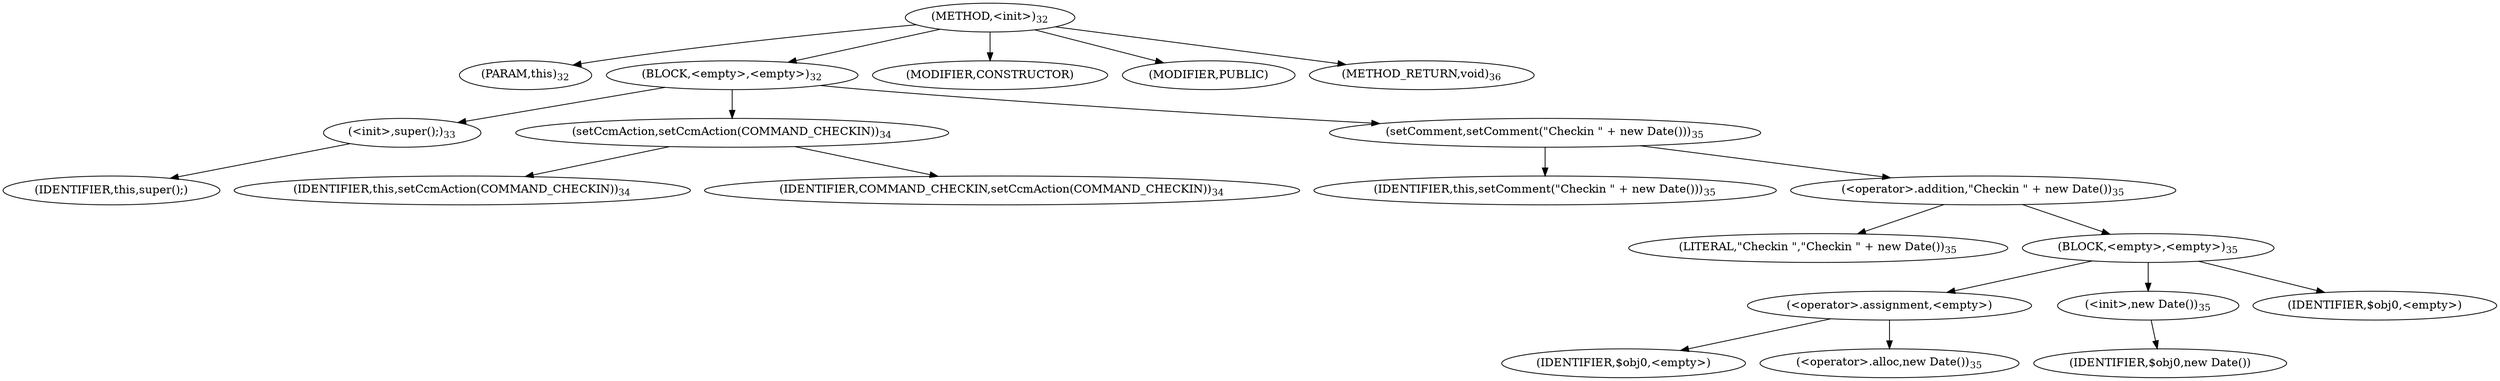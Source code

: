 digraph "&lt;init&gt;" {  
"9" [label = <(METHOD,&lt;init&gt;)<SUB>32</SUB>> ]
"4" [label = <(PARAM,this)<SUB>32</SUB>> ]
"10" [label = <(BLOCK,&lt;empty&gt;,&lt;empty&gt;)<SUB>32</SUB>> ]
"11" [label = <(&lt;init&gt;,super();)<SUB>33</SUB>> ]
"3" [label = <(IDENTIFIER,this,super();)> ]
"12" [label = <(setCcmAction,setCcmAction(COMMAND_CHECKIN))<SUB>34</SUB>> ]
"5" [label = <(IDENTIFIER,this,setCcmAction(COMMAND_CHECKIN))<SUB>34</SUB>> ]
"13" [label = <(IDENTIFIER,COMMAND_CHECKIN,setCcmAction(COMMAND_CHECKIN))<SUB>34</SUB>> ]
"14" [label = <(setComment,setComment(&quot;Checkin &quot; + new Date()))<SUB>35</SUB>> ]
"6" [label = <(IDENTIFIER,this,setComment(&quot;Checkin &quot; + new Date()))<SUB>35</SUB>> ]
"15" [label = <(&lt;operator&gt;.addition,&quot;Checkin &quot; + new Date())<SUB>35</SUB>> ]
"16" [label = <(LITERAL,&quot;Checkin &quot;,&quot;Checkin &quot; + new Date())<SUB>35</SUB>> ]
"17" [label = <(BLOCK,&lt;empty&gt;,&lt;empty&gt;)<SUB>35</SUB>> ]
"18" [label = <(&lt;operator&gt;.assignment,&lt;empty&gt;)> ]
"19" [label = <(IDENTIFIER,$obj0,&lt;empty&gt;)> ]
"20" [label = <(&lt;operator&gt;.alloc,new Date())<SUB>35</SUB>> ]
"21" [label = <(&lt;init&gt;,new Date())<SUB>35</SUB>> ]
"22" [label = <(IDENTIFIER,$obj0,new Date())> ]
"23" [label = <(IDENTIFIER,$obj0,&lt;empty&gt;)> ]
"24" [label = <(MODIFIER,CONSTRUCTOR)> ]
"25" [label = <(MODIFIER,PUBLIC)> ]
"26" [label = <(METHOD_RETURN,void)<SUB>36</SUB>> ]
  "9" -> "4" 
  "9" -> "10" 
  "9" -> "24" 
  "9" -> "25" 
  "9" -> "26" 
  "10" -> "11" 
  "10" -> "12" 
  "10" -> "14" 
  "11" -> "3" 
  "12" -> "5" 
  "12" -> "13" 
  "14" -> "6" 
  "14" -> "15" 
  "15" -> "16" 
  "15" -> "17" 
  "17" -> "18" 
  "17" -> "21" 
  "17" -> "23" 
  "18" -> "19" 
  "18" -> "20" 
  "21" -> "22" 
}
